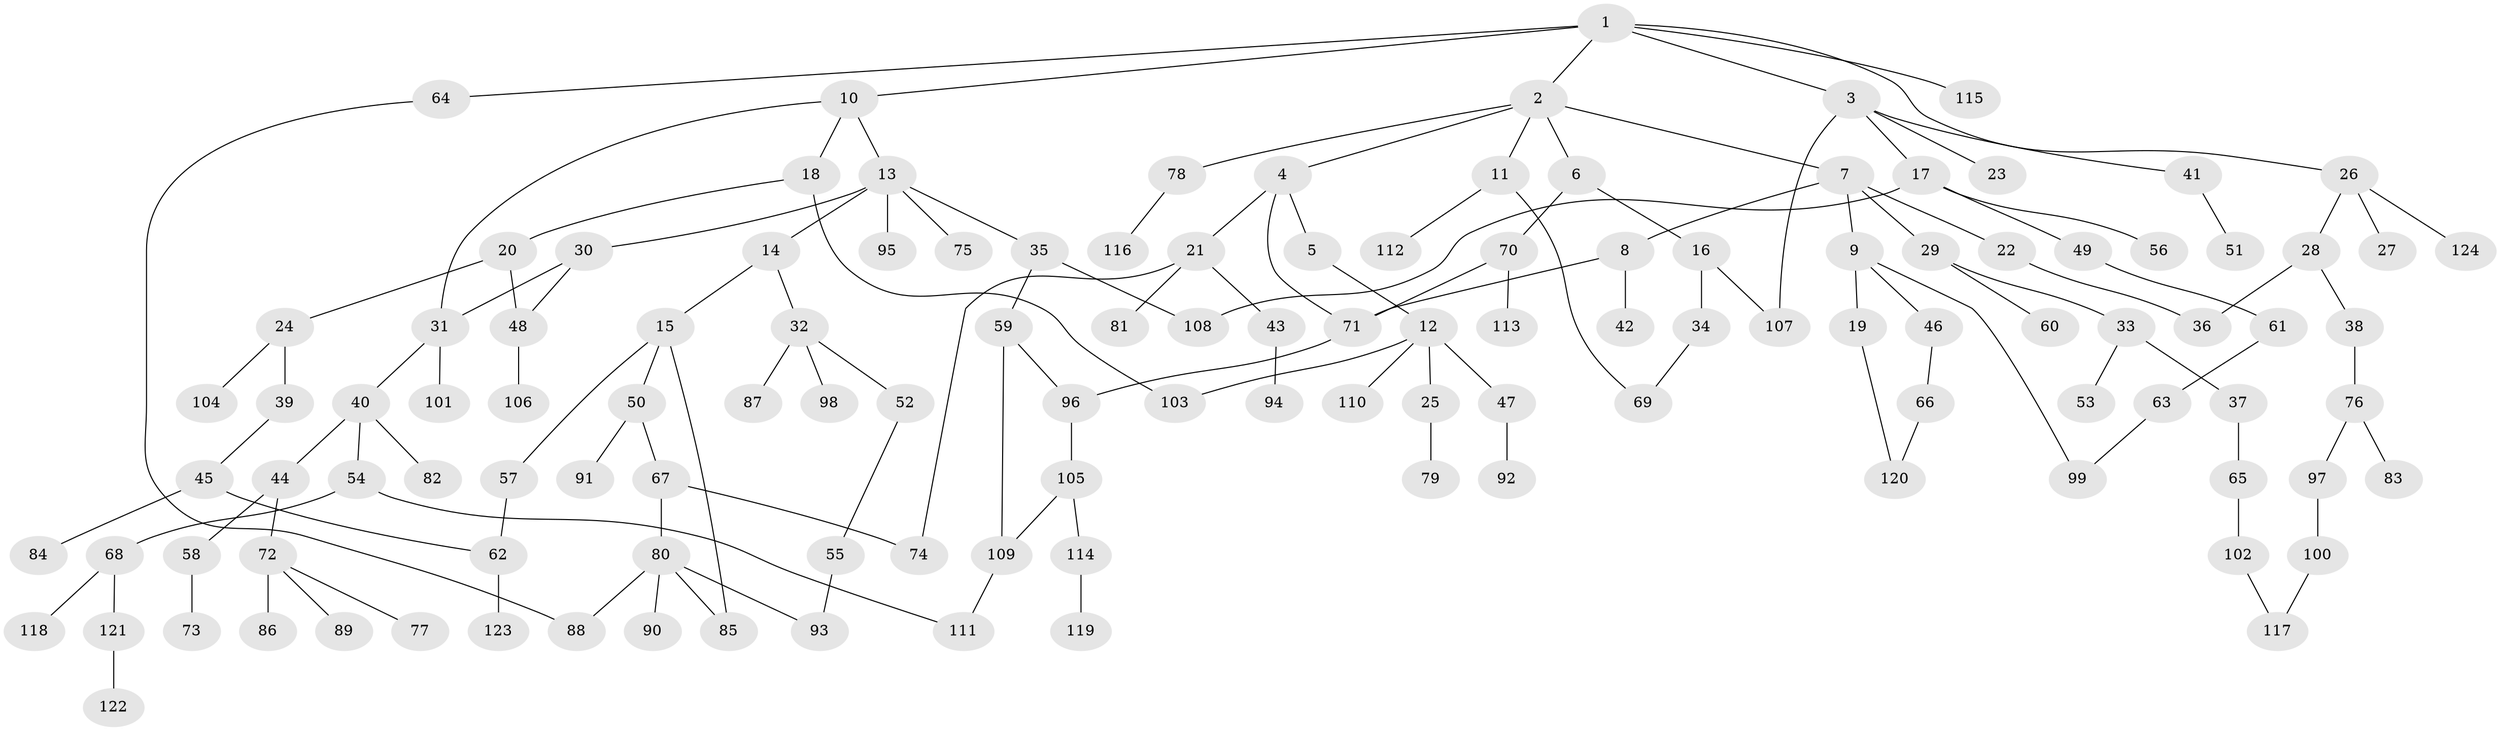 // coarse degree distribution, {5: 0.06097560975609756, 6: 0.036585365853658534, 4: 0.04878048780487805, 2: 0.32926829268292684, 3: 0.24390243902439024, 7: 0.012195121951219513, 1: 0.2682926829268293}
// Generated by graph-tools (version 1.1) at 2025/41/03/06/25 10:41:26]
// undirected, 124 vertices, 143 edges
graph export_dot {
graph [start="1"]
  node [color=gray90,style=filled];
  1;
  2;
  3;
  4;
  5;
  6;
  7;
  8;
  9;
  10;
  11;
  12;
  13;
  14;
  15;
  16;
  17;
  18;
  19;
  20;
  21;
  22;
  23;
  24;
  25;
  26;
  27;
  28;
  29;
  30;
  31;
  32;
  33;
  34;
  35;
  36;
  37;
  38;
  39;
  40;
  41;
  42;
  43;
  44;
  45;
  46;
  47;
  48;
  49;
  50;
  51;
  52;
  53;
  54;
  55;
  56;
  57;
  58;
  59;
  60;
  61;
  62;
  63;
  64;
  65;
  66;
  67;
  68;
  69;
  70;
  71;
  72;
  73;
  74;
  75;
  76;
  77;
  78;
  79;
  80;
  81;
  82;
  83;
  84;
  85;
  86;
  87;
  88;
  89;
  90;
  91;
  92;
  93;
  94;
  95;
  96;
  97;
  98;
  99;
  100;
  101;
  102;
  103;
  104;
  105;
  106;
  107;
  108;
  109;
  110;
  111;
  112;
  113;
  114;
  115;
  116;
  117;
  118;
  119;
  120;
  121;
  122;
  123;
  124;
  1 -- 2;
  1 -- 3;
  1 -- 10;
  1 -- 26;
  1 -- 64;
  1 -- 115;
  2 -- 4;
  2 -- 6;
  2 -- 7;
  2 -- 11;
  2 -- 78;
  3 -- 17;
  3 -- 23;
  3 -- 41;
  3 -- 107;
  4 -- 5;
  4 -- 21;
  4 -- 71;
  5 -- 12;
  6 -- 16;
  6 -- 70;
  7 -- 8;
  7 -- 9;
  7 -- 22;
  7 -- 29;
  8 -- 42;
  8 -- 71;
  9 -- 19;
  9 -- 46;
  9 -- 99;
  10 -- 13;
  10 -- 18;
  10 -- 31;
  11 -- 112;
  11 -- 69;
  12 -- 25;
  12 -- 47;
  12 -- 110;
  12 -- 103;
  13 -- 14;
  13 -- 30;
  13 -- 35;
  13 -- 75;
  13 -- 95;
  14 -- 15;
  14 -- 32;
  15 -- 50;
  15 -- 57;
  15 -- 85;
  16 -- 34;
  16 -- 107;
  17 -- 49;
  17 -- 56;
  17 -- 108;
  18 -- 20;
  18 -- 103;
  19 -- 120;
  20 -- 24;
  20 -- 48;
  21 -- 43;
  21 -- 81;
  21 -- 74;
  22 -- 36;
  24 -- 39;
  24 -- 104;
  25 -- 79;
  26 -- 27;
  26 -- 28;
  26 -- 124;
  28 -- 36;
  28 -- 38;
  29 -- 33;
  29 -- 60;
  30 -- 48;
  30 -- 31;
  31 -- 40;
  31 -- 101;
  32 -- 52;
  32 -- 87;
  32 -- 98;
  33 -- 37;
  33 -- 53;
  34 -- 69;
  35 -- 59;
  35 -- 108;
  37 -- 65;
  38 -- 76;
  39 -- 45;
  40 -- 44;
  40 -- 54;
  40 -- 82;
  41 -- 51;
  43 -- 94;
  44 -- 58;
  44 -- 72;
  45 -- 62;
  45 -- 84;
  46 -- 66;
  47 -- 92;
  48 -- 106;
  49 -- 61;
  50 -- 67;
  50 -- 91;
  52 -- 55;
  54 -- 68;
  54 -- 111;
  55 -- 93;
  57 -- 62;
  58 -- 73;
  59 -- 96;
  59 -- 109;
  61 -- 63;
  62 -- 123;
  63 -- 99;
  64 -- 88;
  65 -- 102;
  66 -- 120;
  67 -- 74;
  67 -- 80;
  68 -- 118;
  68 -- 121;
  70 -- 71;
  70 -- 113;
  71 -- 96;
  72 -- 77;
  72 -- 86;
  72 -- 89;
  76 -- 83;
  76 -- 97;
  78 -- 116;
  80 -- 90;
  80 -- 93;
  80 -- 85;
  80 -- 88;
  96 -- 105;
  97 -- 100;
  100 -- 117;
  102 -- 117;
  105 -- 109;
  105 -- 114;
  109 -- 111;
  114 -- 119;
  121 -- 122;
}
